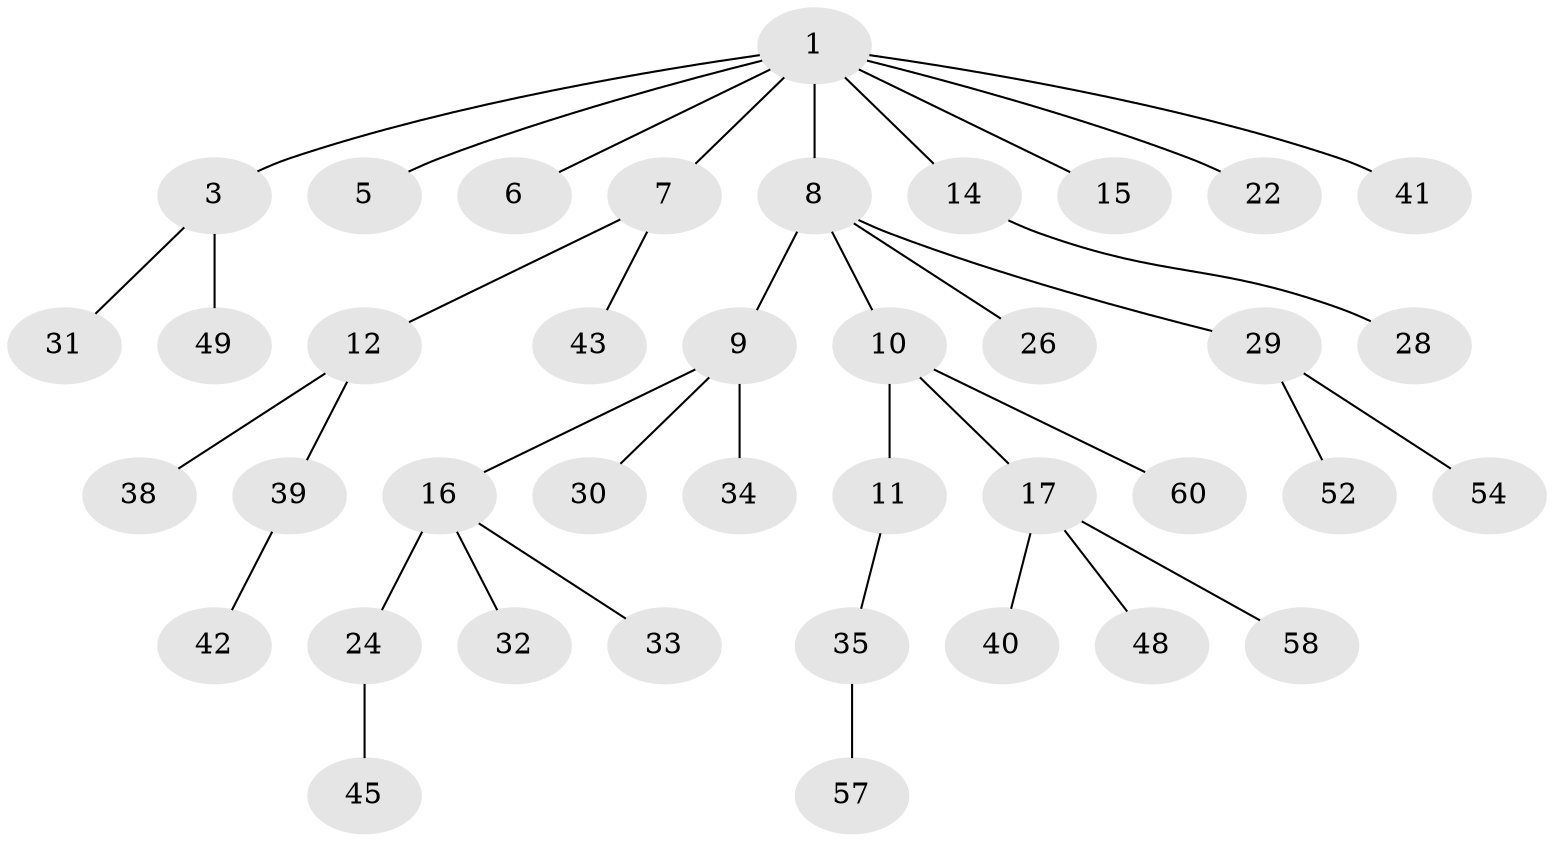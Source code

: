 // original degree distribution, {6: 0.01639344262295082, 5: 0.08196721311475409, 3: 0.13114754098360656, 2: 0.2459016393442623, 1: 0.5081967213114754, 4: 0.01639344262295082}
// Generated by graph-tools (version 1.1) at 2025/42/03/06/25 10:42:02]
// undirected, 39 vertices, 38 edges
graph export_dot {
graph [start="1"]
  node [color=gray90,style=filled];
  1 [super="+2"];
  3 [super="+4"];
  5 [super="+37"];
  6;
  7 [super="+36"];
  8 [super="+13"];
  9 [super="+23"];
  10 [super="+21"];
  11;
  12 [super="+20"];
  14 [super="+19"];
  15;
  16 [super="+18"];
  17 [super="+25"];
  22;
  24 [super="+27"];
  26;
  28 [super="+56"];
  29 [super="+46"];
  30;
  31;
  32 [super="+44"];
  33;
  34 [super="+53"];
  35 [super="+51"];
  38;
  39 [super="+47"];
  40;
  41;
  42;
  43;
  45 [super="+59"];
  48 [super="+50"];
  49 [super="+61"];
  52;
  54 [super="+55"];
  57;
  58;
  60;
  1 -- 3;
  1 -- 5;
  1 -- 6;
  1 -- 7;
  1 -- 15;
  1 -- 22;
  1 -- 8;
  1 -- 41;
  1 -- 14;
  3 -- 49;
  3 -- 31;
  7 -- 12;
  7 -- 43;
  8 -- 9;
  8 -- 10;
  8 -- 29;
  8 -- 26;
  9 -- 16;
  9 -- 30;
  9 -- 34;
  10 -- 11;
  10 -- 17;
  10 -- 60;
  11 -- 35;
  12 -- 39;
  12 -- 38;
  14 -- 28;
  16 -- 24;
  16 -- 32;
  16 -- 33;
  17 -- 48;
  17 -- 58;
  17 -- 40;
  24 -- 45;
  29 -- 54;
  29 -- 52;
  35 -- 57;
  39 -- 42;
}
